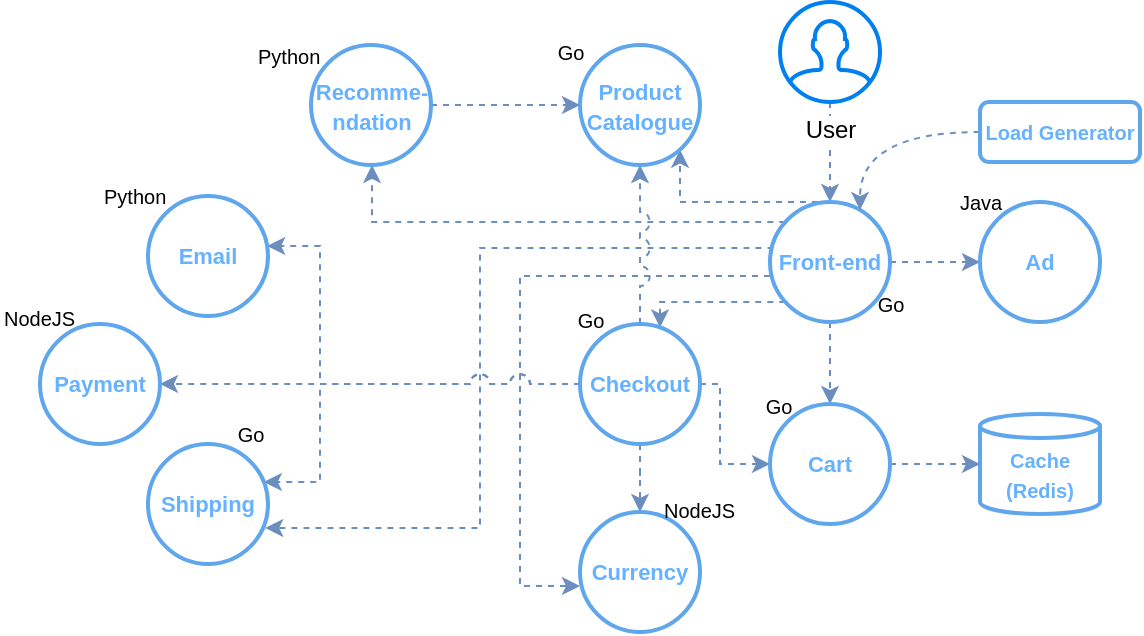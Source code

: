 <mxfile version="13.11.0" type="github">
  <diagram id="zNfq5neE3M64kurw_uy2" name="Page-1">
    <mxGraphModel dx="779" dy="426" grid="1" gridSize="10" guides="1" tooltips="1" connect="1" arrows="1" fold="1" page="1" pageScale="1" pageWidth="827" pageHeight="1169" math="0" shadow="0">
      <root>
        <mxCell id="0" />
        <mxCell id="1" parent="0" />
        <mxCell id="JLZIl9Gp42pbkCICVa5f-4" style="edgeStyle=orthogonalEdgeStyle;rounded=0;orthogonalLoop=1;jettySize=auto;html=1;dashed=1;fillColor=#dae8fc;strokeColor=#6c8ebf;" edge="1" parent="1" source="JLZIl9Gp42pbkCICVa5f-2" target="JLZIl9Gp42pbkCICVa5f-3">
          <mxGeometry relative="1" as="geometry" />
        </mxCell>
        <mxCell id="JLZIl9Gp42pbkCICVa5f-2" value="User" style="html=1;verticalLabelPosition=bottom;align=center;labelBackgroundColor=#ffffff;verticalAlign=top;strokeWidth=2;strokeColor=#0080F0;shadow=0;dashed=0;shape=mxgraph.ios7.icons.user;" vertex="1" parent="1">
          <mxGeometry x="400" y="30" width="50" height="50" as="geometry" />
        </mxCell>
        <mxCell id="JLZIl9Gp42pbkCICVa5f-29" style="edgeStyle=orthogonalEdgeStyle;rounded=0;orthogonalLoop=1;jettySize=auto;html=1;dashed=1;fontSize=10;fillColor=#dae8fc;strokeColor=#6c8ebf;" edge="1" parent="1" source="JLZIl9Gp42pbkCICVa5f-3" target="JLZIl9Gp42pbkCICVa5f-8">
          <mxGeometry relative="1" as="geometry">
            <Array as="points">
              <mxPoint x="340" y="180" />
            </Array>
          </mxGeometry>
        </mxCell>
        <mxCell id="JLZIl9Gp42pbkCICVa5f-30" style="edgeStyle=orthogonalEdgeStyle;rounded=0;orthogonalLoop=1;jettySize=auto;html=1;dashed=1;fontSize=10;fillColor=#dae8fc;strokeColor=#6c8ebf;" edge="1" parent="1" source="JLZIl9Gp42pbkCICVa5f-3" target="JLZIl9Gp42pbkCICVa5f-9">
          <mxGeometry relative="1" as="geometry">
            <mxPoint x="468.5" y="160" as="sourcePoint" />
          </mxGeometry>
        </mxCell>
        <mxCell id="JLZIl9Gp42pbkCICVa5f-32" style="edgeStyle=orthogonalEdgeStyle;rounded=0;orthogonalLoop=1;jettySize=auto;html=1;dashed=1;fontSize=10;fillColor=#dae8fc;strokeColor=#6c8ebf;" edge="1" parent="1" source="JLZIl9Gp42pbkCICVa5f-3" target="JLZIl9Gp42pbkCICVa5f-7">
          <mxGeometry relative="1" as="geometry" />
        </mxCell>
        <mxCell id="JLZIl9Gp42pbkCICVa5f-39" style="edgeStyle=orthogonalEdgeStyle;rounded=0;orthogonalLoop=1;jettySize=auto;html=1;dashed=1;fontSize=10;jumpStyle=arc;fillColor=#dae8fc;strokeColor=#6c8ebf;" edge="1" parent="1">
          <mxGeometry relative="1" as="geometry">
            <mxPoint x="142.618" y="293" as="targetPoint" />
            <mxPoint x="396.716" y="153" as="sourcePoint" />
            <Array as="points">
              <mxPoint x="250" y="153" />
              <mxPoint x="250" y="293" />
            </Array>
          </mxGeometry>
        </mxCell>
        <mxCell id="JLZIl9Gp42pbkCICVa5f-41" style="edgeStyle=orthogonalEdgeStyle;rounded=0;orthogonalLoop=1;jettySize=auto;html=1;dashed=1;fontSize=10;fillColor=#dae8fc;strokeColor=#6c8ebf;" edge="1" parent="1" source="JLZIl9Gp42pbkCICVa5f-3" target="JLZIl9Gp42pbkCICVa5f-15">
          <mxGeometry relative="1" as="geometry">
            <Array as="points">
              <mxPoint x="196" y="140" />
            </Array>
          </mxGeometry>
        </mxCell>
        <mxCell id="JLZIl9Gp42pbkCICVa5f-46" style="edgeStyle=orthogonalEdgeStyle;rounded=0;orthogonalLoop=1;jettySize=auto;html=1;entryX=0;entryY=0.5;entryDx=0;entryDy=0;dashed=1;fontSize=10;fillColor=#dae8fc;strokeColor=#6c8ebf;" edge="1" parent="1">
          <mxGeometry relative="1" as="geometry">
            <mxPoint x="395" y="167" as="sourcePoint" />
            <mxPoint x="300" y="322" as="targetPoint" />
            <Array as="points">
              <mxPoint x="270" y="167" />
              <mxPoint x="270" y="322" />
            </Array>
          </mxGeometry>
        </mxCell>
        <mxCell id="JLZIl9Gp42pbkCICVa5f-48" style="edgeStyle=orthogonalEdgeStyle;rounded=0;jumpStyle=arc;jumpSize=10;orthogonalLoop=1;jettySize=auto;html=1;dashed=1;strokeColor=#6c8ebf;fontSize=10;fillColor=#dae8fc;" edge="1" parent="1" target="JLZIl9Gp42pbkCICVa5f-14">
          <mxGeometry relative="1" as="geometry">
            <mxPoint x="419" y="130" as="sourcePoint" />
            <mxPoint x="349.98" y="95.36" as="targetPoint" />
            <Array as="points">
              <mxPoint x="350" y="130" />
            </Array>
          </mxGeometry>
        </mxCell>
        <mxCell id="JLZIl9Gp42pbkCICVa5f-3" value="&lt;font color=&quot;#66b2ff&quot; size=&quot;1&quot;&gt;&lt;b style=&quot;font-size: 11px&quot;&gt;Front-end&lt;/b&gt;&lt;/font&gt;" style="ellipse;whiteSpace=wrap;html=1;aspect=fixed;strokeWidth=2;strokeColor=#5FA6ED;" vertex="1" parent="1">
          <mxGeometry x="395" y="130" width="60" height="60" as="geometry" />
        </mxCell>
        <mxCell id="JLZIl9Gp42pbkCICVa5f-6" style="edgeStyle=orthogonalEdgeStyle;rounded=0;orthogonalLoop=1;jettySize=auto;html=1;dashed=1;curved=1;fillColor=#dae8fc;strokeColor=#6c8ebf;" edge="1" parent="1" source="JLZIl9Gp42pbkCICVa5f-5" target="JLZIl9Gp42pbkCICVa5f-3">
          <mxGeometry relative="1" as="geometry">
            <Array as="points">
              <mxPoint x="440" y="95" />
            </Array>
          </mxGeometry>
        </mxCell>
        <mxCell id="JLZIl9Gp42pbkCICVa5f-5" value="&lt;b&gt;&lt;font color=&quot;#66b2ff&quot; style=&quot;font-size: 10px&quot;&gt;Load Generator&lt;/font&gt;&lt;/b&gt;" style="rounded=1;whiteSpace=wrap;html=1;strokeColor=#5FA6ED;strokeWidth=2;" vertex="1" parent="1">
          <mxGeometry x="500" y="80" width="80" height="30" as="geometry" />
        </mxCell>
        <mxCell id="JLZIl9Gp42pbkCICVa5f-35" style="edgeStyle=orthogonalEdgeStyle;rounded=0;orthogonalLoop=1;jettySize=auto;html=1;dashed=1;fontSize=10;jumpStyle=arc;jumpSize=10;fillColor=#dae8fc;strokeColor=#6c8ebf;" edge="1" parent="1" source="JLZIl9Gp42pbkCICVa5f-8" target="JLZIl9Gp42pbkCICVa5f-11">
          <mxGeometry relative="1" as="geometry" />
        </mxCell>
        <mxCell id="JLZIl9Gp42pbkCICVa5f-36" style="edgeStyle=orthogonalEdgeStyle;rounded=0;orthogonalLoop=1;jettySize=auto;html=1;dashed=1;fontSize=10;jumpStyle=arc;jumpSize=10;fillColor=#dae8fc;strokeColor=#6c8ebf;" edge="1" parent="1" source="JLZIl9Gp42pbkCICVa5f-8" target="JLZIl9Gp42pbkCICVa5f-10">
          <mxGeometry relative="1" as="geometry">
            <Array as="points">
              <mxPoint x="170" y="221" />
              <mxPoint x="170" y="152" />
            </Array>
          </mxGeometry>
        </mxCell>
        <mxCell id="JLZIl9Gp42pbkCICVa5f-37" style="edgeStyle=orthogonalEdgeStyle;rounded=0;orthogonalLoop=1;jettySize=auto;html=1;dashed=1;fontSize=10;jumpStyle=arc;jumpSize=10;fillColor=#dae8fc;strokeColor=#6c8ebf;" edge="1" parent="1" source="JLZIl9Gp42pbkCICVa5f-8" target="JLZIl9Gp42pbkCICVa5f-12">
          <mxGeometry relative="1" as="geometry">
            <Array as="points">
              <mxPoint x="170" y="221" />
              <mxPoint x="170" y="270" />
            </Array>
          </mxGeometry>
        </mxCell>
        <mxCell id="JLZIl9Gp42pbkCICVa5f-38" style="edgeStyle=orthogonalEdgeStyle;rounded=0;orthogonalLoop=1;jettySize=auto;html=1;dashed=1;fontSize=10;fillColor=#dae8fc;strokeColor=#6c8ebf;" edge="1" parent="1" source="JLZIl9Gp42pbkCICVa5f-8" target="JLZIl9Gp42pbkCICVa5f-13">
          <mxGeometry relative="1" as="geometry" />
        </mxCell>
        <mxCell id="JLZIl9Gp42pbkCICVa5f-44" style="rounded=0;orthogonalLoop=1;jettySize=auto;html=1;dashed=1;fontSize=10;fillColor=#dae8fc;strokeColor=#6c8ebf;" edge="1" parent="1" source="JLZIl9Gp42pbkCICVa5f-8" target="JLZIl9Gp42pbkCICVa5f-7">
          <mxGeometry relative="1" as="geometry">
            <Array as="points">
              <mxPoint x="370" y="221" />
              <mxPoint x="370" y="261" />
            </Array>
          </mxGeometry>
        </mxCell>
        <mxCell id="JLZIl9Gp42pbkCICVa5f-47" style="edgeStyle=orthogonalEdgeStyle;rounded=0;orthogonalLoop=1;jettySize=auto;html=1;dashed=1;fontSize=10;jumpStyle=arc;jumpSize=10;fillColor=#dae8fc;strokeColor=#6c8ebf;" edge="1" parent="1" source="JLZIl9Gp42pbkCICVa5f-8" target="JLZIl9Gp42pbkCICVa5f-14">
          <mxGeometry relative="1" as="geometry" />
        </mxCell>
        <mxCell id="JLZIl9Gp42pbkCICVa5f-8" value="&lt;font color=&quot;#66b2ff&quot; size=&quot;1&quot;&gt;&lt;b style=&quot;font-size: 11px&quot;&gt;Checkout&lt;/b&gt;&lt;/font&gt;&lt;span style=&quot;color: rgba(0 , 0 , 0 , 0) ; font-family: monospace ; font-size: 0px&quot;&gt;%3CmxGraphModel%3E%3Croot%3E%3CmxCell%20id%3D%220%22%2F%3E%3CmxCell%20id%3D%221%22%20parent%3D%220%22%2F%3E%3CmxCell%20id%3D%222%22%20value%3D%22%26lt%3Bfont%20color%3D%26quot%3B%2366b2ff%26quot%3B%20size%3D%26quot%3B1%26quot%3B%26gt%3B%26lt%3Bb%20style%3D%26quot%3Bfont-size%3A%2011px%26quot%3B%26gt%3BCart%26lt%3B%2Fb%26gt%3B%26lt%3B%2Ffont%26gt%3B%22%20style%3D%22ellipse%3BwhiteSpace%3Dwrap%3Bhtml%3D1%3Baspect%3Dfixed%3BstrokeColor%3D%2366B2FF%3BstrokeWidth%3D2%3B%22%20vertex%3D%221%22%20parent%3D%221%22%3E%3CmxGeometry%20x%3D%22500%22%20y%3D%22130%22%20width%3D%2260%22%20height%3D%2260%22%20as%3D%22geometry%22%2F%3E%3C%2FmxCell%3E%3C%2Froot%3E%3C%2FmxGraphModel%3E&lt;/span&gt;" style="ellipse;whiteSpace=wrap;html=1;aspect=fixed;strokeWidth=2;strokeColor=#5FA6ED;" vertex="1" parent="1">
          <mxGeometry x="300" y="191" width="60" height="60" as="geometry" />
        </mxCell>
        <mxCell id="JLZIl9Gp42pbkCICVa5f-9" value="&lt;font color=&quot;#66b2ff&quot;&gt;&lt;span style=&quot;font-size: 11px&quot;&gt;&lt;b&gt;Ad&lt;/b&gt;&lt;/span&gt;&lt;/font&gt;" style="ellipse;whiteSpace=wrap;html=1;aspect=fixed;strokeWidth=2;strokeColor=#5FA6ED;" vertex="1" parent="1">
          <mxGeometry x="500" y="130" width="60" height="60" as="geometry" />
        </mxCell>
        <mxCell id="JLZIl9Gp42pbkCICVa5f-10" value="&lt;font color=&quot;#66b2ff&quot;&gt;&lt;span style=&quot;font-size: 11px&quot;&gt;&lt;b&gt;Email&lt;/b&gt;&lt;/span&gt;&lt;/font&gt;" style="ellipse;whiteSpace=wrap;html=1;aspect=fixed;strokeWidth=2;strokeColor=#5FA6ED;" vertex="1" parent="1">
          <mxGeometry x="84" y="127" width="60" height="60" as="geometry" />
        </mxCell>
        <mxCell id="JLZIl9Gp42pbkCICVa5f-11" value="&lt;font color=&quot;#66b2ff&quot;&gt;&lt;span style=&quot;font-size: 11px&quot;&gt;&lt;b&gt;Payment&lt;/b&gt;&lt;/span&gt;&lt;/font&gt;&lt;span style=&quot;color: rgba(0 , 0 , 0 , 0) ; font-family: monospace ; font-size: 0px&quot;&gt;%3CmxGraphModel%3E%3Croot%3E%3CmxCell%20id%3D%220%22%2F%3E%3CmxCell%20id%3D%221%22%20parent%3D%220%22%2F%3E%3CmxCell%20id%3D%222%22%20value%3D%22%26lt%3Bfont%20color%3D%26quot%3B%2366b2ff%26quot%3B%20size%3D%26quot%3B1%26quot%3B%26gt%3B%26lt%3Bb%20style%3D%26quot%3Bfont-size%3A%2011px%26quot%3B%26gt%3BCheckout%26lt%3B%2Fb%26gt%3B%26lt%3B%2Ffont%26gt%3B%26lt%3Bspan%20style%3D%26quot%3Bcolor%3A%20rgba(0%20%2C%200%20%2C%200%20%2C%200)%20%3B%20font-family%3A%20monospace%20%3B%20font-size%3A%200px%26quot%3B%26gt%3B%253CmxGraphModel%253E%253Croot%253E%253CmxCell%2520id%253D%25220%2522%252F%253E%253CmxCell%2520id%253D%25221%2522%2520parent%253D%25220%2522%252F%253E%253CmxCell%2520id%253D%25222%2522%2520value%253D%2522%2526lt%253Bfont%2520color%253D%2526quot%253B%252366b2ff%2526quot%253B%2520size%253D%2526quot%253B1%2526quot%253B%2526gt%253B%2526lt%253Bb%2520style%253D%2526quot%253Bfont-size%253A%252011px%2526quot%253B%2526gt%253BCart%2526lt%253B%252Fb%2526gt%253B%2526lt%253B%252Ffont%2526gt%253B%2522%2520style%253D%2522ellipse%253BwhiteSpace%253Dwrap%253Bhtml%253D1%253Baspect%253Dfixed%253BstrokeColor%253D%252366B2FF%253BstrokeWidth%253D2%253B%2522%2520vertex%253D%25221%2522%2520parent%253D%25221%2522%253E%253CmxGeometry%2520x%253D%2522500%2522%2520y%253D%2522130%2522%2520width%253D%252260%2522%2520height%253D%252260%2522%2520as%253D%2522geometry%2522%252F%253E%253C%252FmxCell%253E%253C%252Froot%253E%253C%252FmxGraphModel%253E%26lt%3B%2Fspan%26gt%3B%22%20style%3D%22ellipse%3BwhiteSpace%3Dwrap%3Bhtml%3D1%3Baspect%3Dfixed%3BstrokeColor%3D%2366B2FF%3BstrokeWidth%3D2%3B%22%20vertex%3D%221%22%20parent%3D%221%22%3E%3CmxGeometry%20x%3D%22280%22%20y%3D%22120%22%20width%3D%2260%22%20height%3D%2260%22%20as%3D%22geometry%22%2F%3E%3C%2FmxCell%3E%3C%2Froot%3E%3C%2FmxGraphModel%3E&lt;/span&gt;" style="ellipse;whiteSpace=wrap;html=1;aspect=fixed;strokeWidth=2;strokeColor=#5FA6ED;" vertex="1" parent="1">
          <mxGeometry x="30" y="191" width="60" height="60" as="geometry" />
        </mxCell>
        <mxCell id="JLZIl9Gp42pbkCICVa5f-12" value="&lt;font color=&quot;#66b2ff&quot;&gt;&lt;span style=&quot;font-size: 11px&quot;&gt;&lt;b&gt;Shipping&lt;/b&gt;&lt;/span&gt;&lt;/font&gt;" style="ellipse;whiteSpace=wrap;html=1;aspect=fixed;strokeWidth=2;strokeColor=#5FA6ED;" vertex="1" parent="1">
          <mxGeometry x="84" y="251" width="60" height="60" as="geometry" />
        </mxCell>
        <mxCell id="JLZIl9Gp42pbkCICVa5f-13" value="&lt;font color=&quot;#66b2ff&quot;&gt;&lt;span style=&quot;font-size: 11px&quot;&gt;&lt;b&gt;Currency&lt;/b&gt;&lt;/span&gt;&lt;/font&gt;&lt;span style=&quot;color: rgba(0 , 0 , 0 , 0) ; font-family: monospace ; font-size: 0px&quot;&gt;%3CmxGraphModel%3E%3Croot%3E%3CmxCell%20id%3D%220%22%2F%3E%3CmxCell%20id%3D%221%22%20parent%3D%220%22%2F%3E%3CmxCell%20id%3D%222%22%20value%3D%22%26lt%3Bfont%20color%3D%26quot%3B%2366b2ff%26quot%3B%26gt%3B%26lt%3Bspan%20style%3D%26quot%3Bfont-size%3A%2011px%26quot%3B%26gt%3B%26lt%3Bb%26gt%3BShipping%26lt%3B%2Fb%26gt%3B%26lt%3B%2Fspan%26gt%3B%26lt%3B%2Ffont%26gt%3B%22%20style%3D%22ellipse%3BwhiteSpace%3Dwrap%3Bhtml%3D1%3Baspect%3Dfixed%3BstrokeColor%3D%2366B2FF%3BstrokeWidth%3D2%3B%22%20vertex%3D%221%22%20parent%3D%221%22%3E%3CmxGeometry%20x%3D%22180%22%20y%3D%22200%22%20width%3D%2260%22%20height%3D%2260%22%20as%3D%22geometry%22%2F%3E%3C%2FmxCell%3E%3C%2Froot%3E%3C%2FmxGraphModel%3E&lt;/span&gt;" style="ellipse;whiteSpace=wrap;html=1;aspect=fixed;strokeWidth=2;strokeColor=#5FA6ED;" vertex="1" parent="1">
          <mxGeometry x="300" y="285" width="60" height="60" as="geometry" />
        </mxCell>
        <mxCell id="JLZIl9Gp42pbkCICVa5f-14" value="&lt;font color=&quot;#66b2ff&quot;&gt;&lt;span style=&quot;font-size: 11px&quot;&gt;&lt;b&gt;Product Catalogue&lt;/b&gt;&lt;/span&gt;&lt;/font&gt;" style="ellipse;whiteSpace=wrap;html=1;aspect=fixed;strokeWidth=2;strokeColor=#5FA6ED;" vertex="1" parent="1">
          <mxGeometry x="300" y="51.5" width="60" height="60" as="geometry" />
        </mxCell>
        <mxCell id="JLZIl9Gp42pbkCICVa5f-42" style="edgeStyle=orthogonalEdgeStyle;rounded=0;orthogonalLoop=1;jettySize=auto;html=1;dashed=1;fontSize=10;fillColor=#dae8fc;strokeColor=#6c8ebf;" edge="1" parent="1" source="JLZIl9Gp42pbkCICVa5f-15" target="JLZIl9Gp42pbkCICVa5f-14">
          <mxGeometry relative="1" as="geometry" />
        </mxCell>
        <mxCell id="JLZIl9Gp42pbkCICVa5f-15" value="&lt;font color=&quot;#66b2ff&quot;&gt;&lt;span style=&quot;font-size: 11px&quot;&gt;&lt;b&gt;Recomme-ndation&lt;/b&gt;&lt;/span&gt;&lt;/font&gt;" style="ellipse;whiteSpace=wrap;html=1;aspect=fixed;strokeWidth=2;strokeColor=#5FA6ED;" vertex="1" parent="1">
          <mxGeometry x="165.5" y="51.5" width="60" height="60" as="geometry" />
        </mxCell>
        <mxCell id="JLZIl9Gp42pbkCICVa5f-17" value="&lt;b style=&quot;font-size: 10px&quot;&gt;&lt;font color=&quot;#66b2ff&quot; style=&quot;font-size: 10px&quot;&gt;Cache&lt;br&gt;(Redis)&lt;/font&gt;&lt;/b&gt;" style="shape=cylinder3;whiteSpace=wrap;html=1;boundedLbl=1;backgroundOutline=1;size=6;strokeColor=#5FA6ED;strokeWidth=2;" vertex="1" parent="1">
          <mxGeometry x="500" y="236" width="60" height="50" as="geometry" />
        </mxCell>
        <mxCell id="JLZIl9Gp42pbkCICVa5f-18" value="&lt;font style=&quot;font-size: 10px&quot;&gt;Java&lt;/font&gt;" style="text;html=1;align=center;verticalAlign=middle;resizable=0;points=[];autosize=1;" vertex="1" parent="1">
          <mxGeometry x="480" y="120" width="40" height="20" as="geometry" />
        </mxCell>
        <mxCell id="JLZIl9Gp42pbkCICVa5f-31" style="edgeStyle=orthogonalEdgeStyle;rounded=0;orthogonalLoop=1;jettySize=auto;html=1;dashed=1;fontSize=10;fillColor=#dae8fc;strokeColor=#6c8ebf;" edge="1" parent="1" source="JLZIl9Gp42pbkCICVa5f-7" target="JLZIl9Gp42pbkCICVa5f-17">
          <mxGeometry relative="1" as="geometry" />
        </mxCell>
        <mxCell id="JLZIl9Gp42pbkCICVa5f-7" value="&lt;font color=&quot;#66b2ff&quot; size=&quot;1&quot;&gt;&lt;b style=&quot;font-size: 11px&quot;&gt;Cart&lt;/b&gt;&lt;/font&gt;" style="ellipse;whiteSpace=wrap;html=1;aspect=fixed;strokeWidth=2;strokeColor=#5FA6ED;" vertex="1" parent="1">
          <mxGeometry x="395" y="231" width="60" height="60" as="geometry" />
        </mxCell>
        <mxCell id="JLZIl9Gp42pbkCICVa5f-19" value="&lt;font style=&quot;font-size: 10px&quot;&gt;Go&lt;/font&gt;" style="text;html=1;align=center;verticalAlign=middle;resizable=0;points=[];autosize=1;" vertex="1" parent="1">
          <mxGeometry x="384" y="222" width="30" height="20" as="geometry" />
        </mxCell>
        <mxCell id="JLZIl9Gp42pbkCICVa5f-21" value="&lt;font style=&quot;font-size: 10px&quot;&gt;Go&lt;/font&gt;" style="text;html=1;align=center;verticalAlign=middle;resizable=0;points=[];autosize=1;" vertex="1" parent="1">
          <mxGeometry x="290" y="178.5" width="30" height="20" as="geometry" />
        </mxCell>
        <mxCell id="JLZIl9Gp42pbkCICVa5f-22" value="&lt;font style=&quot;font-size: 10px&quot;&gt;Go&lt;/font&gt;" style="text;html=1;align=center;verticalAlign=middle;resizable=0;points=[];autosize=1;" vertex="1" parent="1">
          <mxGeometry x="120" y="236" width="30" height="20" as="geometry" />
        </mxCell>
        <mxCell id="JLZIl9Gp42pbkCICVa5f-23" value="&lt;font style=&quot;font-size: 10px&quot;&gt;NodeJS&lt;/font&gt;" style="text;whiteSpace=wrap;html=1;" vertex="1" parent="1">
          <mxGeometry x="340" y="270" width="40" height="25" as="geometry" />
        </mxCell>
        <mxCell id="JLZIl9Gp42pbkCICVa5f-24" value="&lt;font style=&quot;font-size: 10px&quot;&gt;Go&lt;/font&gt;" style="text;html=1;align=center;verticalAlign=middle;resizable=0;points=[];autosize=1;" vertex="1" parent="1">
          <mxGeometry x="280" y="45" width="30" height="20" as="geometry" />
        </mxCell>
        <mxCell id="JLZIl9Gp42pbkCICVa5f-25" value="Python" style="text;whiteSpace=wrap;html=1;fontSize=10;" vertex="1" parent="1">
          <mxGeometry x="136.5" y="45" width="40" height="30" as="geometry" />
        </mxCell>
        <mxCell id="JLZIl9Gp42pbkCICVa5f-26" value="&lt;font style=&quot;font-size: 10px&quot;&gt;Go&lt;/font&gt;" style="text;html=1;align=center;verticalAlign=middle;resizable=0;points=[];autosize=1;" vertex="1" parent="1">
          <mxGeometry x="440" y="171" width="30" height="20" as="geometry" />
        </mxCell>
        <mxCell id="JLZIl9Gp42pbkCICVa5f-27" value="&lt;font style=&quot;font-size: 10px&quot;&gt;NodeJS&lt;/font&gt;" style="text;whiteSpace=wrap;html=1;" vertex="1" parent="1">
          <mxGeometry x="10" y="173.5" width="40" height="25" as="geometry" />
        </mxCell>
        <mxCell id="JLZIl9Gp42pbkCICVa5f-28" value="Python" style="text;whiteSpace=wrap;html=1;fontSize=10;" vertex="1" parent="1">
          <mxGeometry x="60" y="115" width="40" height="30" as="geometry" />
        </mxCell>
      </root>
    </mxGraphModel>
  </diagram>
</mxfile>
